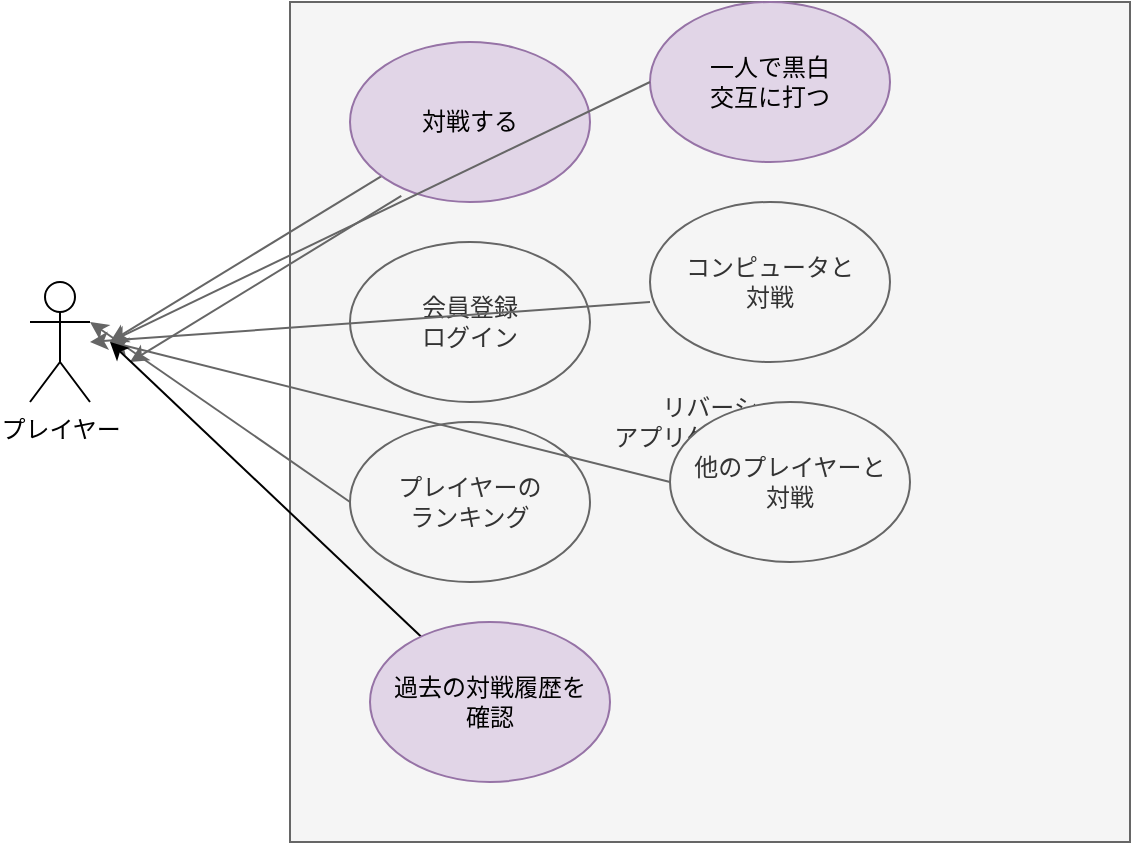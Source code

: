 <mxfile>
    <diagram id="MDYp480DiMV7Z7zkJ4M1" name="ページ1">
        <mxGraphModel dx="1172" dy="672" grid="1" gridSize="10" guides="1" tooltips="1" connect="1" arrows="1" fold="1" page="1" pageScale="1" pageWidth="827" pageHeight="1169" math="0" shadow="0">
            <root>
                <mxCell id="0"/>
                <mxCell id="1" parent="0"/>
                <mxCell id="2" value="&lt;div style=&quot;&quot;&gt;&lt;span style=&quot;background-color: initial;&quot;&gt;リバーシ&lt;/span&gt;&lt;/div&gt;&lt;div style=&quot;&quot;&gt;&lt;span style=&quot;background-color: initial;&quot;&gt;アプリケーション&lt;/span&gt;&lt;/div&gt;" style="whiteSpace=wrap;html=1;aspect=fixed;fillColor=#f5f5f5;fontColor=#333333;strokeColor=#666666;align=center;" vertex="1" parent="1">
                    <mxGeometry y="60" width="420" height="420" as="geometry"/>
                </mxCell>
                <mxCell id="3" value="プレイヤー" style="shape=umlActor;verticalLabelPosition=bottom;verticalAlign=top;html=1;outlineConnect=0;" vertex="1" parent="1">
                    <mxGeometry x="-130" y="200" width="30" height="60" as="geometry"/>
                </mxCell>
                <mxCell id="7" style="edgeStyle=none;html=1;fillColor=#f5f5f5;strokeColor=#666666;" edge="1" parent="1" source="6">
                    <mxGeometry relative="1" as="geometry">
                        <mxPoint x="-90" y="230" as="targetPoint"/>
                    </mxGeometry>
                </mxCell>
                <mxCell id="6" value="対戦する" style="ellipse;whiteSpace=wrap;html=1;fillColor=#e1d5e7;strokeColor=#9673a6;" vertex="1" parent="1">
                    <mxGeometry x="30" y="80" width="120" height="80" as="geometry"/>
                </mxCell>
                <mxCell id="9" value="会員登録&lt;br&gt;ログイン" style="ellipse;whiteSpace=wrap;html=1;fillColor=#f5f5f5;fontColor=#333333;strokeColor=#666666;" vertex="1" parent="1">
                    <mxGeometry x="30" y="180" width="120" height="80" as="geometry"/>
                </mxCell>
                <mxCell id="10" value="一人で黒白&lt;br&gt;交互に打つ" style="ellipse;whiteSpace=wrap;html=1;fillColor=#e1d5e7;strokeColor=#9673a6;" vertex="1" parent="1">
                    <mxGeometry x="180" y="60" width="120" height="80" as="geometry"/>
                </mxCell>
                <mxCell id="11" value="他のプレイヤーと&lt;br&gt;対戦" style="ellipse;whiteSpace=wrap;html=1;fillColor=#f5f5f5;fontColor=#333333;strokeColor=#666666;" vertex="1" parent="1">
                    <mxGeometry x="190" y="260" width="120" height="80" as="geometry"/>
                </mxCell>
                <mxCell id="12" value="コンピュータと&lt;br&gt;対戦" style="ellipse;whiteSpace=wrap;html=1;fillColor=#f5f5f5;fontColor=#333333;strokeColor=#666666;" vertex="1" parent="1">
                    <mxGeometry x="180" y="160" width="120" height="80" as="geometry"/>
                </mxCell>
                <mxCell id="13" value="プレイヤーの&lt;br&gt;ランキング" style="ellipse;whiteSpace=wrap;html=1;fillColor=#f5f5f5;fontColor=#333333;strokeColor=#666666;" vertex="1" parent="1">
                    <mxGeometry x="30" y="270" width="120" height="80" as="geometry"/>
                </mxCell>
                <mxCell id="14" style="edgeStyle=none;html=1;fillColor=#f5f5f5;strokeColor=#666666;" edge="1" parent="1">
                    <mxGeometry relative="1" as="geometry">
                        <mxPoint x="-80" y="240" as="targetPoint"/>
                        <mxPoint x="55.648" y="156.94" as="sourcePoint"/>
                    </mxGeometry>
                </mxCell>
                <mxCell id="15" style="edgeStyle=none;html=1;fillColor=#f5f5f5;strokeColor=#666666;exitX=0;exitY=0.5;exitDx=0;exitDy=0;" edge="1" parent="1" source="11">
                    <mxGeometry relative="1" as="geometry">
                        <mxPoint x="-90" y="230" as="targetPoint"/>
                        <mxPoint x="65.648" y="166.94" as="sourcePoint"/>
                    </mxGeometry>
                </mxCell>
                <mxCell id="16" style="edgeStyle=none;html=1;fillColor=#f5f5f5;strokeColor=#666666;exitX=0;exitY=0.625;exitDx=0;exitDy=0;exitPerimeter=0;" edge="1" parent="1" source="12">
                    <mxGeometry relative="1" as="geometry">
                        <mxPoint x="-100" y="230" as="targetPoint"/>
                        <mxPoint x="75.648" y="176.94" as="sourcePoint"/>
                    </mxGeometry>
                </mxCell>
                <mxCell id="17" style="edgeStyle=none;html=1;fillColor=#f5f5f5;strokeColor=#666666;exitX=0;exitY=0.5;exitDx=0;exitDy=0;" edge="1" parent="1" source="10">
                    <mxGeometry relative="1" as="geometry">
                        <mxPoint x="-90" y="230" as="targetPoint"/>
                        <mxPoint x="85.648" y="186.94" as="sourcePoint"/>
                    </mxGeometry>
                </mxCell>
                <mxCell id="18" style="edgeStyle=none;html=1;fillColor=#f5f5f5;strokeColor=#666666;entryX=1;entryY=0.333;entryDx=0;entryDy=0;entryPerimeter=0;exitX=0;exitY=0.5;exitDx=0;exitDy=0;" edge="1" parent="1" source="13" target="3">
                    <mxGeometry relative="1" as="geometry">
                        <mxPoint x="-40" y="280" as="targetPoint"/>
                        <mxPoint x="95.648" y="196.94" as="sourcePoint"/>
                    </mxGeometry>
                </mxCell>
                <mxCell id="21" style="edgeStyle=none;html=1;" edge="1" parent="1" source="20">
                    <mxGeometry relative="1" as="geometry">
                        <mxPoint x="-90" y="230.0" as="targetPoint"/>
                    </mxGeometry>
                </mxCell>
                <mxCell id="20" value="過去の対戦履歴を&lt;br&gt;確認" style="ellipse;whiteSpace=wrap;html=1;fillColor=#e1d5e7;strokeColor=#9673a6;" vertex="1" parent="1">
                    <mxGeometry x="40" y="370" width="120" height="80" as="geometry"/>
                </mxCell>
            </root>
        </mxGraphModel>
    </diagram>
</mxfile>